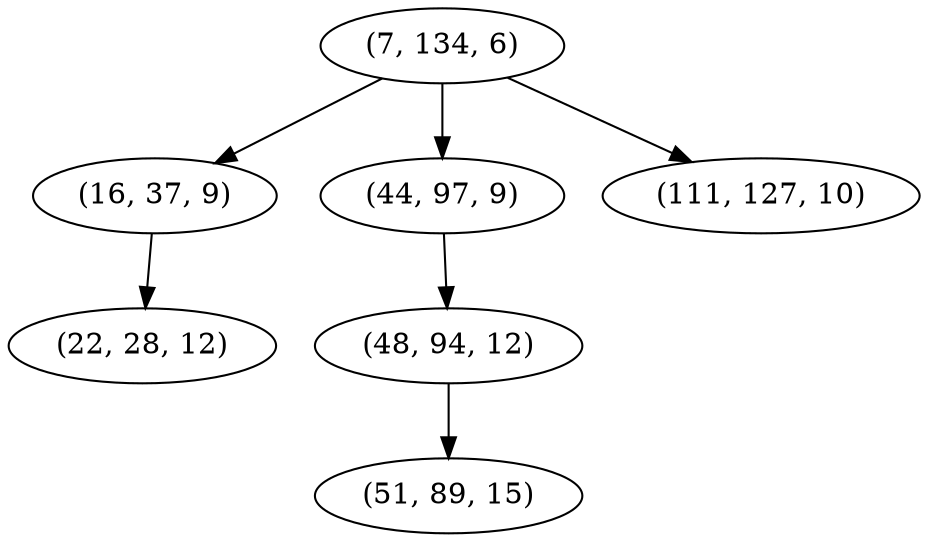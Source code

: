 digraph tree {
    "(7, 134, 6)";
    "(16, 37, 9)";
    "(22, 28, 12)";
    "(44, 97, 9)";
    "(48, 94, 12)";
    "(51, 89, 15)";
    "(111, 127, 10)";
    "(7, 134, 6)" -> "(16, 37, 9)";
    "(7, 134, 6)" -> "(44, 97, 9)";
    "(7, 134, 6)" -> "(111, 127, 10)";
    "(16, 37, 9)" -> "(22, 28, 12)";
    "(44, 97, 9)" -> "(48, 94, 12)";
    "(48, 94, 12)" -> "(51, 89, 15)";
}
